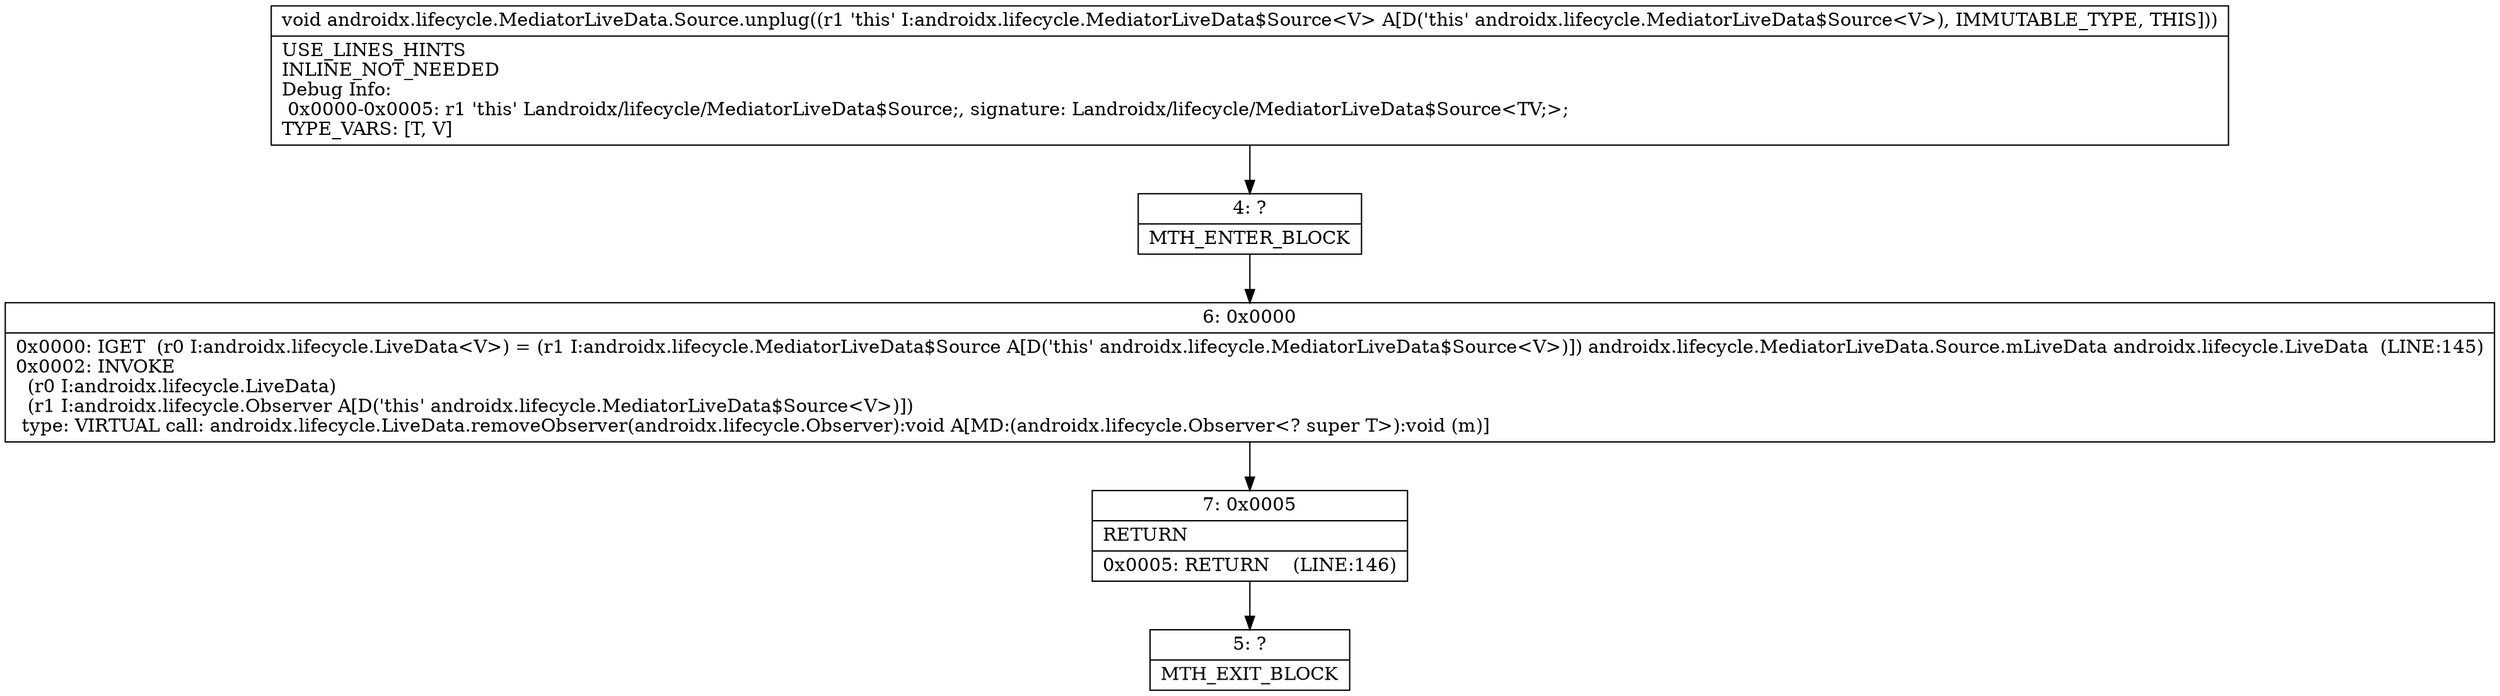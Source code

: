 digraph "CFG forandroidx.lifecycle.MediatorLiveData.Source.unplug()V" {
Node_4 [shape=record,label="{4\:\ ?|MTH_ENTER_BLOCK\l}"];
Node_6 [shape=record,label="{6\:\ 0x0000|0x0000: IGET  (r0 I:androidx.lifecycle.LiveData\<V\>) = (r1 I:androidx.lifecycle.MediatorLiveData$Source A[D('this' androidx.lifecycle.MediatorLiveData$Source\<V\>)]) androidx.lifecycle.MediatorLiveData.Source.mLiveData androidx.lifecycle.LiveData  (LINE:145)\l0x0002: INVOKE  \l  (r0 I:androidx.lifecycle.LiveData)\l  (r1 I:androidx.lifecycle.Observer A[D('this' androidx.lifecycle.MediatorLiveData$Source\<V\>)])\l type: VIRTUAL call: androidx.lifecycle.LiveData.removeObserver(androidx.lifecycle.Observer):void A[MD:(androidx.lifecycle.Observer\<? super T\>):void (m)]\l}"];
Node_7 [shape=record,label="{7\:\ 0x0005|RETURN\l|0x0005: RETURN    (LINE:146)\l}"];
Node_5 [shape=record,label="{5\:\ ?|MTH_EXIT_BLOCK\l}"];
MethodNode[shape=record,label="{void androidx.lifecycle.MediatorLiveData.Source.unplug((r1 'this' I:androidx.lifecycle.MediatorLiveData$Source\<V\> A[D('this' androidx.lifecycle.MediatorLiveData$Source\<V\>), IMMUTABLE_TYPE, THIS]))  | USE_LINES_HINTS\lINLINE_NOT_NEEDED\lDebug Info:\l  0x0000\-0x0005: r1 'this' Landroidx\/lifecycle\/MediatorLiveData$Source;, signature: Landroidx\/lifecycle\/MediatorLiveData$Source\<TV;\>;\lTYPE_VARS: [T, V]\l}"];
MethodNode -> Node_4;Node_4 -> Node_6;
Node_6 -> Node_7;
Node_7 -> Node_5;
}

